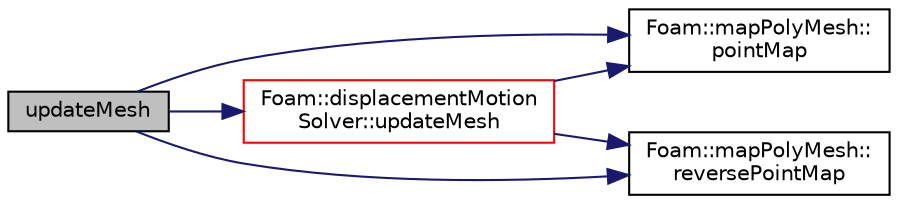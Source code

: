 digraph "updateMesh"
{
  bgcolor="transparent";
  edge [fontname="Helvetica",fontsize="10",labelfontname="Helvetica",labelfontsize="10"];
  node [fontname="Helvetica",fontsize="10",shape=record];
  rankdir="LR";
  Node1 [label="updateMesh",height=0.2,width=0.4,color="black", fillcolor="grey75", style="filled", fontcolor="black"];
  Node1 -> Node2 [color="midnightblue",fontsize="10",style="solid",fontname="Helvetica"];
  Node2 [label="Foam::mapPolyMesh::\lpointMap",height=0.2,width=0.4,color="black",URL="$a01468.html#a5f97ad39073f06dac897e3314903bec2",tooltip="Old point map. "];
  Node1 -> Node3 [color="midnightblue",fontsize="10",style="solid",fontname="Helvetica"];
  Node3 [label="Foam::mapPolyMesh::\lreversePointMap",height=0.2,width=0.4,color="black",URL="$a01468.html#a354ff3d4f67f53468e641bb69a286bb2",tooltip="Reverse point map. "];
  Node1 -> Node4 [color="midnightblue",fontsize="10",style="solid",fontname="Helvetica"];
  Node4 [label="Foam::displacementMotion\lSolver::updateMesh",height=0.2,width=0.4,color="red",URL="$a00561.html#ad57565956fd4064299f4bd3c4eebb1d4",tooltip="Update local data for topology changes. "];
  Node4 -> Node2 [color="midnightblue",fontsize="10",style="solid",fontname="Helvetica"];
  Node4 -> Node3 [color="midnightblue",fontsize="10",style="solid",fontname="Helvetica"];
}
